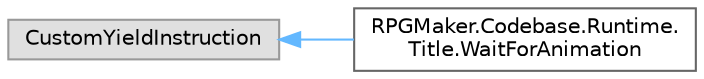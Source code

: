 digraph "クラス階層図"
{
 // LATEX_PDF_SIZE
  bgcolor="transparent";
  edge [fontname=Helvetica,fontsize=10,labelfontname=Helvetica,labelfontsize=10];
  node [fontname=Helvetica,fontsize=10,shape=box,height=0.2,width=0.4];
  rankdir="LR";
  Node0 [id="Node000000",label="CustomYieldInstruction",height=0.2,width=0.4,color="grey60", fillcolor="#E0E0E0", style="filled",tooltip=" "];
  Node0 -> Node1 [id="edge142_Node000000_Node000001",dir="back",color="steelblue1",style="solid",tooltip=" "];
  Node1 [id="Node000001",label="RPGMaker.Codebase.Runtime.\lTitle.WaitForAnimation",height=0.2,width=0.4,color="grey40", fillcolor="white", style="filled",URL="$d4/d2d/class_r_p_g_maker_1_1_codebase_1_1_runtime_1_1_title_1_1_wait_for_animation.html",tooltip="アニメーションを待つ"];
}
